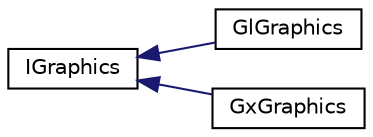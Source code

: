digraph "Graphical Class Hierarchy"
{
 // LATEX_PDF_SIZE
  edge [fontname="Helvetica",fontsize="10",labelfontname="Helvetica",labelfontsize="10"];
  node [fontname="Helvetica",fontsize="10",shape=record];
  rankdir="LR";
  Node0 [label="IGraphics",height=0.2,width=0.4,color="black", fillcolor="white", style="filled",URL="$class_i_graphics.html",tooltip=" "];
  Node0 -> Node1 [dir="back",color="midnightblue",fontsize="10",style="solid",fontname="Helvetica"];
  Node1 [label="GlGraphics",height=0.2,width=0.4,color="black", fillcolor="white", style="filled",URL="$class_gl_graphics.html",tooltip=" "];
  Node0 -> Node2 [dir="back",color="midnightblue",fontsize="10",style="solid",fontname="Helvetica"];
  Node2 [label="GxGraphics",height=0.2,width=0.4,color="black", fillcolor="white", style="filled",URL="$class_gx_graphics.html",tooltip=" "];
}
